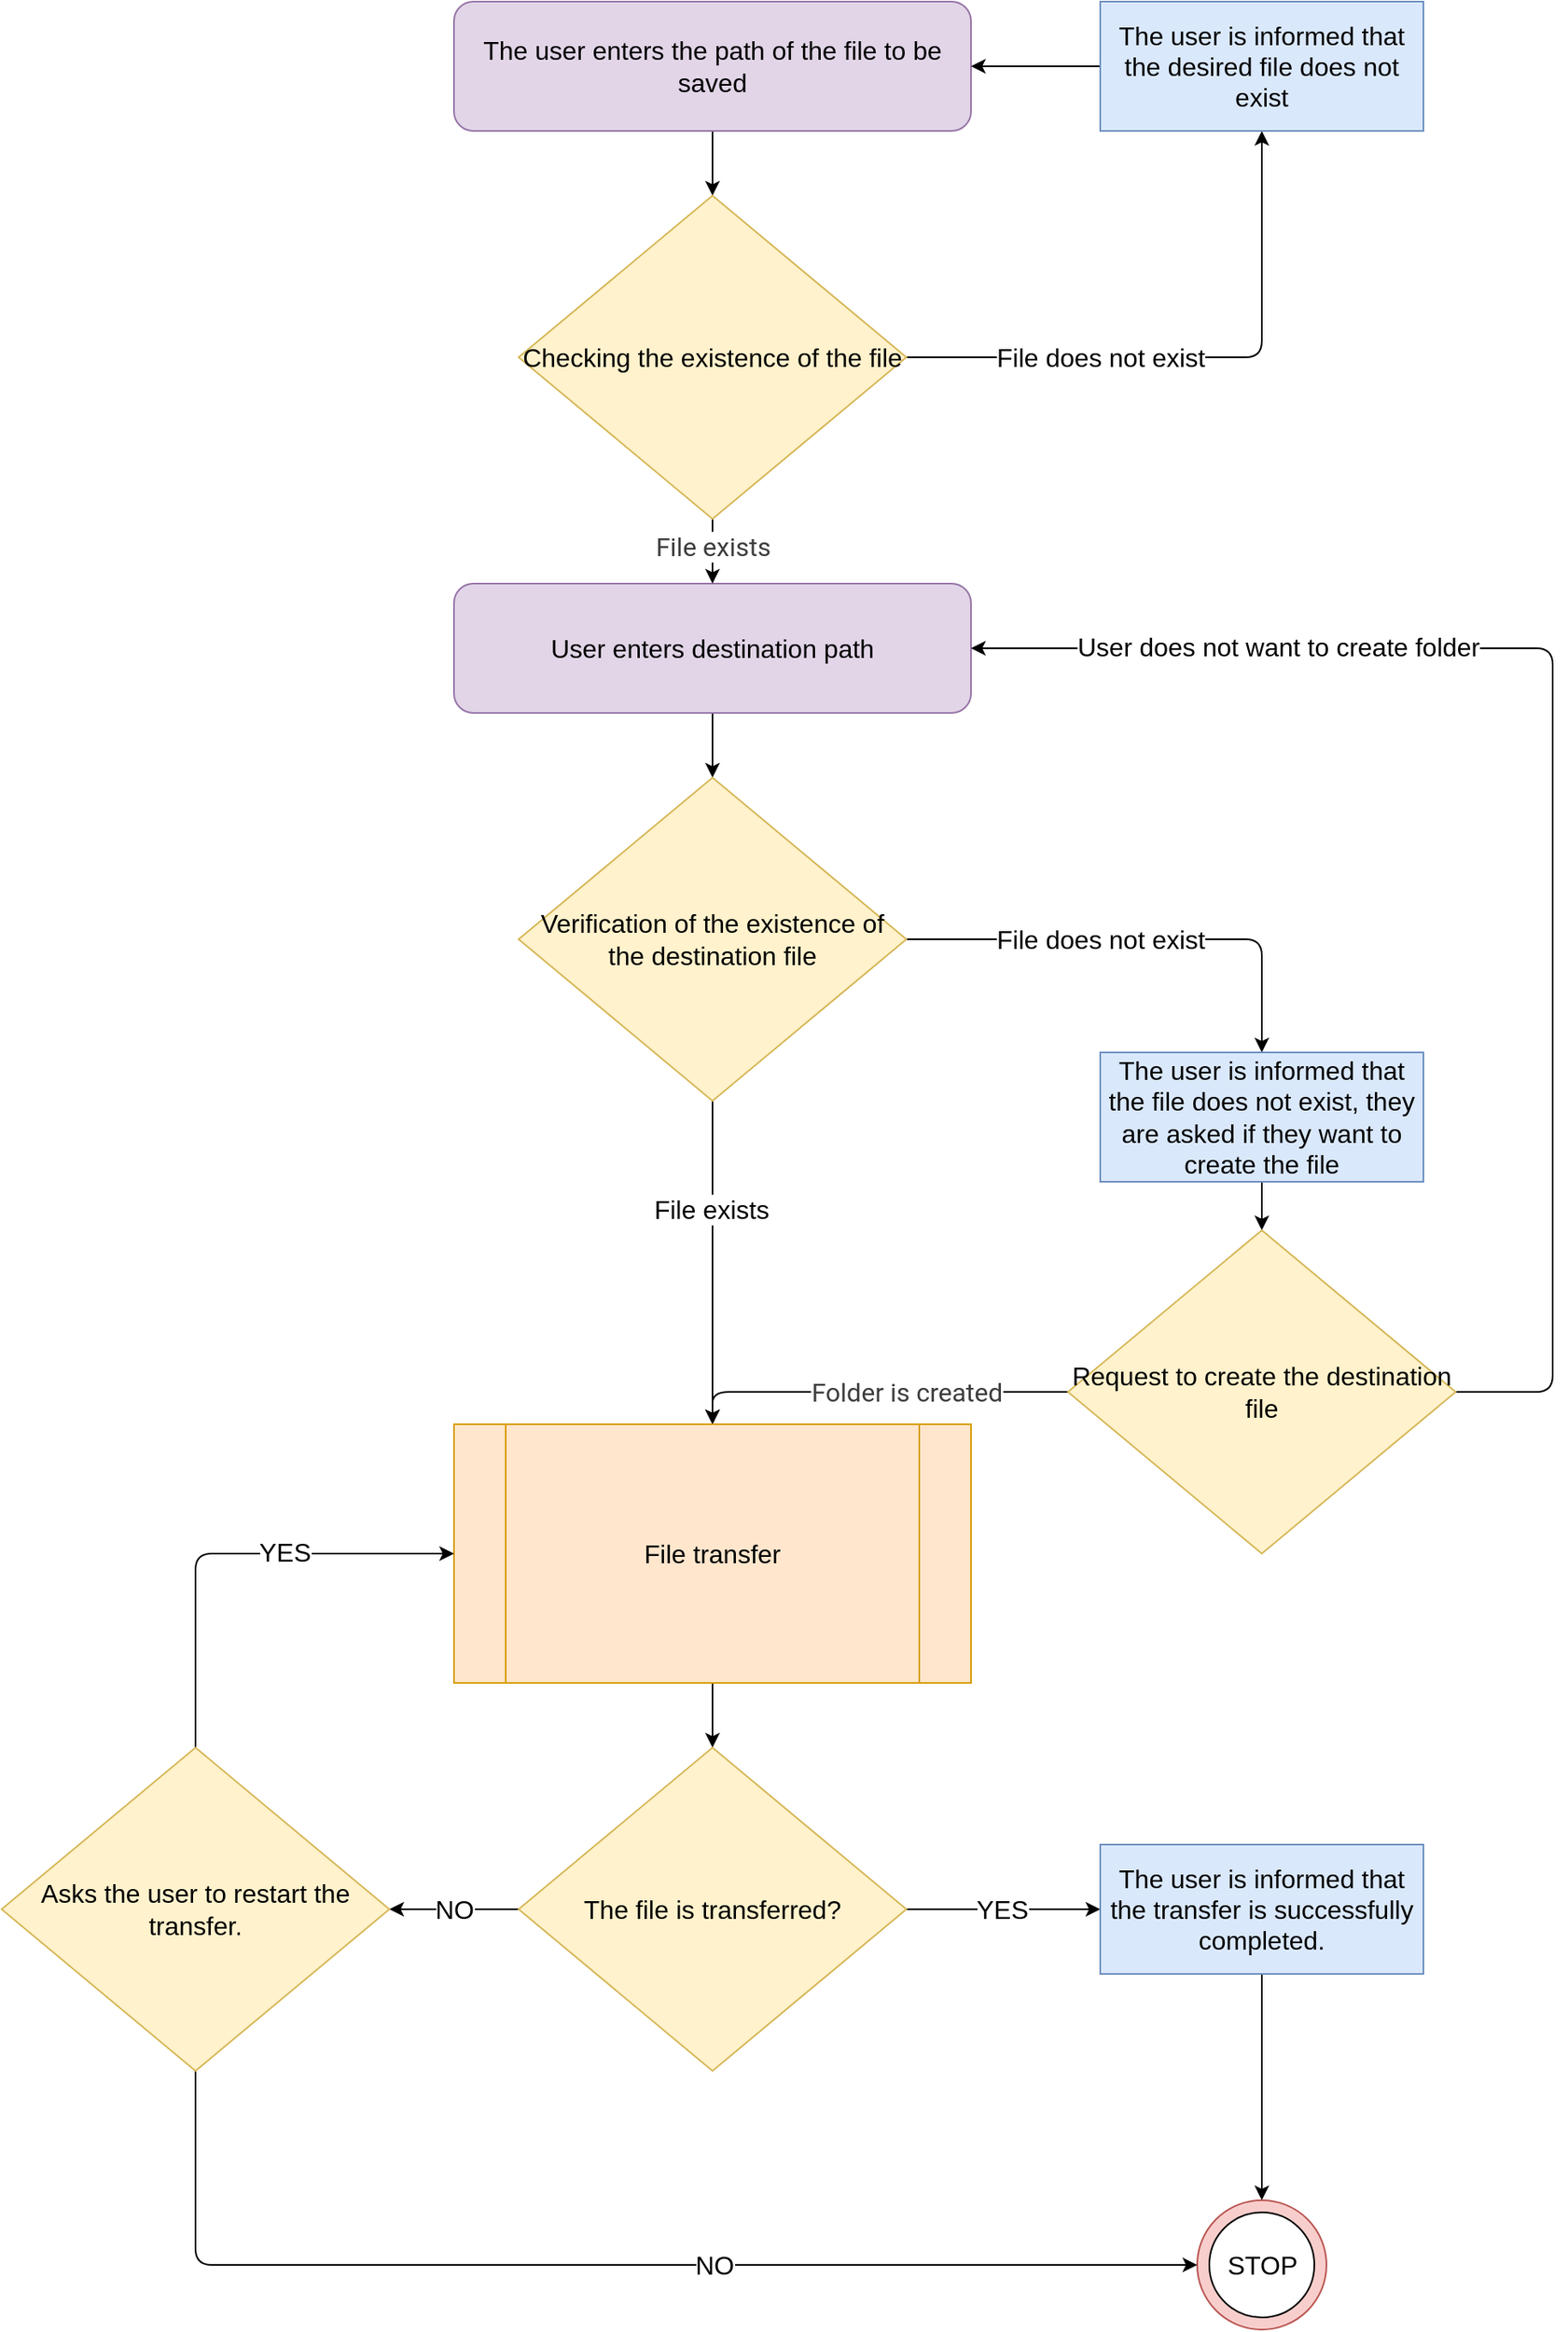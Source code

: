 <mxfile version="15.2.7" type="device"><diagram id="XqvAs0utkrUqX-PgBITl" name="Page-1"><mxGraphModel dx="2031" dy="1174" grid="1" gridSize="10" guides="1" tooltips="1" connect="1" arrows="1" fold="1" page="1" pageScale="1" pageWidth="827" pageHeight="1169" math="0" shadow="0"><root><mxCell id="0"/><mxCell id="1" parent="0"/><mxCell id="8twr_9Waflrh6XLM3XX--6" style="edgeStyle=orthogonalEdgeStyle;rounded=1;orthogonalLoop=1;jettySize=auto;html=1;fontSize=16;" parent="1" source="8twr_9Waflrh6XLM3XX--1" target="8twr_9Waflrh6XLM3XX--5" edge="1"><mxGeometry relative="1" as="geometry"/></mxCell><mxCell id="8twr_9Waflrh6XLM3XX--1" value="The user enters the path of the file to be saved" style="rounded=1;whiteSpace=wrap;html=1;fontSize=16;fillColor=#e1d5e7;strokeColor=#9673a6;" parent="1" vertex="1"><mxGeometry x="280" y="40" width="320" height="80" as="geometry"/></mxCell><mxCell id="8twr_9Waflrh6XLM3XX--18" style="edgeStyle=orthogonalEdgeStyle;rounded=1;orthogonalLoop=1;jettySize=auto;html=1;fontSize=16;" parent="1" source="8twr_9Waflrh6XLM3XX--4" target="8twr_9Waflrh6XLM3XX--14" edge="1"><mxGeometry relative="1" as="geometry"/></mxCell><mxCell id="8twr_9Waflrh6XLM3XX--4" value="User enters destination path" style="rounded=1;whiteSpace=wrap;html=1;fontSize=16;fillColor=#e1d5e7;strokeColor=#9673a6;" parent="1" vertex="1"><mxGeometry x="280" y="400" width="320" height="80" as="geometry"/></mxCell><mxCell id="8twr_9Waflrh6XLM3XX--7" style="edgeStyle=orthogonalEdgeStyle;rounded=1;orthogonalLoop=1;jettySize=auto;html=1;fontSize=16;" parent="1" source="8twr_9Waflrh6XLM3XX--5" target="8twr_9Waflrh6XLM3XX--4" edge="1"><mxGeometry relative="1" as="geometry"/></mxCell><mxCell id="8twr_9Waflrh6XLM3XX--13" value="&lt;span style=&quot;color: rgb(61, 61, 61); font-family: roboto, &amp;quot;helvetica neue&amp;quot;, sans-serif; font-size: 16px;&quot;&gt;File exists&lt;/span&gt;" style="edgeLabel;html=1;align=center;verticalAlign=middle;resizable=0;points=[];fontSize=16;" parent="8twr_9Waflrh6XLM3XX--7" vertex="1" connectable="0"><mxGeometry x="-0.157" y="-1" relative="1" as="geometry"><mxPoint x="1" as="offset"/></mxGeometry></mxCell><mxCell id="8twr_9Waflrh6XLM3XX--9" style="edgeStyle=orthogonalEdgeStyle;rounded=1;orthogonalLoop=1;jettySize=auto;html=1;fontSize=16;" parent="1" source="8twr_9Waflrh6XLM3XX--5" target="8twr_9Waflrh6XLM3XX--8" edge="1"><mxGeometry relative="1" as="geometry"/></mxCell><mxCell id="8twr_9Waflrh6XLM3XX--12" value="File does not exist" style="edgeLabel;html=1;align=center;verticalAlign=middle;resizable=0;points=[];fontSize=16;" parent="8twr_9Waflrh6XLM3XX--9" vertex="1" connectable="0"><mxGeometry x="-0.464" y="2" relative="1" as="geometry"><mxPoint x="23" y="2" as="offset"/></mxGeometry></mxCell><mxCell id="8twr_9Waflrh6XLM3XX--5" value="Checking the existence of the file" style="rhombus;whiteSpace=wrap;html=1;fontSize=16;fillColor=#fff2cc;strokeColor=#d6b656;" parent="1" vertex="1"><mxGeometry x="320" y="160" width="240" height="200" as="geometry"/></mxCell><mxCell id="8twr_9Waflrh6XLM3XX--10" style="edgeStyle=orthogonalEdgeStyle;rounded=1;orthogonalLoop=1;jettySize=auto;html=1;entryX=1;entryY=0.5;entryDx=0;entryDy=0;fontSize=16;" parent="1" source="8twr_9Waflrh6XLM3XX--8" target="8twr_9Waflrh6XLM3XX--1" edge="1"><mxGeometry relative="1" as="geometry"/></mxCell><mxCell id="8twr_9Waflrh6XLM3XX--8" value="The user is informed that the desired file does not exist" style="rounded=0;whiteSpace=wrap;html=1;fontSize=16;fillColor=#dae8fc;strokeColor=#6c8ebf;" parent="1" vertex="1"><mxGeometry x="680" y="40" width="200" height="80" as="geometry"/></mxCell><mxCell id="8twr_9Waflrh6XLM3XX--17" style="edgeStyle=orthogonalEdgeStyle;rounded=1;orthogonalLoop=1;jettySize=auto;html=1;fontSize=16;" parent="1" source="8twr_9Waflrh6XLM3XX--14" target="8twr_9Waflrh6XLM3XX--15" edge="1"><mxGeometry relative="1" as="geometry"><Array as="points"><mxPoint x="780" y="620"/></Array></mxGeometry></mxCell><mxCell id="8twr_9Waflrh6XLM3XX--19" value="File does not exist" style="edgeLabel;html=1;align=center;verticalAlign=middle;resizable=0;points=[];fontSize=16;" parent="8twr_9Waflrh6XLM3XX--17" vertex="1" connectable="0"><mxGeometry x="-0.215" y="-2" relative="1" as="geometry"><mxPoint x="6" y="-2" as="offset"/></mxGeometry></mxCell><mxCell id="8twr_9Waflrh6XLM3XX--26" style="edgeStyle=orthogonalEdgeStyle;rounded=1;orthogonalLoop=1;jettySize=auto;html=1;fontSize=16;" parent="1" source="8twr_9Waflrh6XLM3XX--14" target="8twr_9Waflrh6XLM3XX--24" edge="1"><mxGeometry relative="1" as="geometry"/></mxCell><mxCell id="8twr_9Waflrh6XLM3XX--27" value="File exists" style="edgeLabel;html=1;align=center;verticalAlign=middle;resizable=0;points=[];fontSize=16;" parent="8twr_9Waflrh6XLM3XX--26" vertex="1" connectable="0"><mxGeometry x="-0.331" y="-1" relative="1" as="geometry"><mxPoint as="offset"/></mxGeometry></mxCell><mxCell id="8twr_9Waflrh6XLM3XX--14" value="Verification of the existence of the destination file" style="rhombus;whiteSpace=wrap;html=1;fontSize=16;fillColor=#fff2cc;strokeColor=#d6b656;" parent="1" vertex="1"><mxGeometry x="320" y="520" width="240" height="200" as="geometry"/></mxCell><mxCell id="8twr_9Waflrh6XLM3XX--21" style="edgeStyle=orthogonalEdgeStyle;rounded=1;orthogonalLoop=1;jettySize=auto;html=1;fontSize=16;" parent="1" source="8twr_9Waflrh6XLM3XX--15" target="8twr_9Waflrh6XLM3XX--20" edge="1"><mxGeometry relative="1" as="geometry"/></mxCell><mxCell id="8twr_9Waflrh6XLM3XX--15" value="The user is informed that the file does not exist, they are asked if they want to create the file" style="rounded=0;whiteSpace=wrap;html=1;fontSize=16;fillColor=#dae8fc;strokeColor=#6c8ebf;" parent="1" vertex="1"><mxGeometry x="680" y="690" width="200" height="80" as="geometry"/></mxCell><mxCell id="8twr_9Waflrh6XLM3XX--22" style="edgeStyle=orthogonalEdgeStyle;rounded=1;orthogonalLoop=1;jettySize=auto;html=1;entryX=1;entryY=0.5;entryDx=0;entryDy=0;fontSize=16;" parent="1" source="8twr_9Waflrh6XLM3XX--20" target="8twr_9Waflrh6XLM3XX--4" edge="1"><mxGeometry relative="1" as="geometry"><Array as="points"><mxPoint x="960" y="900"/><mxPoint x="960" y="440"/></Array></mxGeometry></mxCell><mxCell id="8twr_9Waflrh6XLM3XX--23" value="User does not want to create folder" style="edgeLabel;html=1;align=center;verticalAlign=middle;resizable=0;points=[];fontSize=16;" parent="8twr_9Waflrh6XLM3XX--22" vertex="1" connectable="0"><mxGeometry x="0.568" y="-1" relative="1" as="geometry"><mxPoint as="offset"/></mxGeometry></mxCell><mxCell id="8twr_9Waflrh6XLM3XX--25" style="edgeStyle=orthogonalEdgeStyle;rounded=1;orthogonalLoop=1;jettySize=auto;html=1;entryX=0.5;entryY=0;entryDx=0;entryDy=0;fontSize=16;" parent="1" source="8twr_9Waflrh6XLM3XX--20" target="8twr_9Waflrh6XLM3XX--24" edge="1"><mxGeometry relative="1" as="geometry"><Array as="points"><mxPoint x="440" y="900"/></Array></mxGeometry></mxCell><mxCell id="8twr_9Waflrh6XLM3XX--28" value="&lt;span style=&quot;color: rgb(61, 61, 61); font-family: roboto, &amp;quot;helvetica neue&amp;quot;, sans-serif; font-size: 16px;&quot;&gt;Folder is created&lt;/span&gt;" style="edgeLabel;html=1;align=center;verticalAlign=middle;resizable=0;points=[];fontSize=16;" parent="8twr_9Waflrh6XLM3XX--25" vertex="1" connectable="0"><mxGeometry x="0.27" relative="1" as="geometry"><mxPoint x="52" as="offset"/></mxGeometry></mxCell><mxCell id="8twr_9Waflrh6XLM3XX--20" value="Request to create the destination file" style="rhombus;whiteSpace=wrap;html=1;fontSize=16;fillColor=#fff2cc;strokeColor=#d6b656;" parent="1" vertex="1"><mxGeometry x="660" y="800" width="240" height="200" as="geometry"/></mxCell><mxCell id="8twr_9Waflrh6XLM3XX--32" style="edgeStyle=orthogonalEdgeStyle;rounded=1;orthogonalLoop=1;jettySize=auto;html=1;fontSize=16;" parent="1" source="8twr_9Waflrh6XLM3XX--24" target="8twr_9Waflrh6XLM3XX--31" edge="1"><mxGeometry relative="1" as="geometry"/></mxCell><mxCell id="8twr_9Waflrh6XLM3XX--24" value="File transfer" style="shape=process;whiteSpace=wrap;html=1;backgroundOutline=1;fontSize=16;fillColor=#ffe6cc;strokeColor=#d79b00;" parent="1" vertex="1"><mxGeometry x="280" y="920" width="320" height="160" as="geometry"/></mxCell><mxCell id="8twr_9Waflrh6XLM3XX--34" style="edgeStyle=orthogonalEdgeStyle;rounded=1;orthogonalLoop=1;jettySize=auto;html=1;fontSize=16;" parent="1" source="8twr_9Waflrh6XLM3XX--31" target="8twr_9Waflrh6XLM3XX--33" edge="1"><mxGeometry relative="1" as="geometry"/></mxCell><mxCell id="8twr_9Waflrh6XLM3XX--39" value="YES" style="edgeLabel;html=1;align=center;verticalAlign=middle;resizable=0;points=[];fontSize=16;" parent="8twr_9Waflrh6XLM3XX--34" vertex="1" connectable="0"><mxGeometry x="-0.263" y="-1" relative="1" as="geometry"><mxPoint x="15" y="-1" as="offset"/></mxGeometry></mxCell><mxCell id="8twr_9Waflrh6XLM3XX--42" style="edgeStyle=orthogonalEdgeStyle;rounded=1;orthogonalLoop=1;jettySize=auto;html=1;fontSize=16;" parent="1" source="8twr_9Waflrh6XLM3XX--31" target="8twr_9Waflrh6XLM3XX--41" edge="1"><mxGeometry relative="1" as="geometry"/></mxCell><mxCell id="8twr_9Waflrh6XLM3XX--43" value="NO" style="edgeLabel;html=1;align=center;verticalAlign=middle;resizable=0;points=[];fontSize=16;" parent="8twr_9Waflrh6XLM3XX--42" vertex="1" connectable="0"><mxGeometry x="-0.246" y="2" relative="1" as="geometry"><mxPoint x="-10" y="-2" as="offset"/></mxGeometry></mxCell><mxCell id="8twr_9Waflrh6XLM3XX--31" value="The file is transferred?" style="rhombus;whiteSpace=wrap;html=1;fontSize=16;fillColor=#fff2cc;strokeColor=#d6b656;" parent="1" vertex="1"><mxGeometry x="320" y="1120" width="240" height="200" as="geometry"/></mxCell><mxCell id="8twr_9Waflrh6XLM3XX--38" style="edgeStyle=orthogonalEdgeStyle;rounded=1;orthogonalLoop=1;jettySize=auto;html=1;entryX=0.5;entryY=0;entryDx=0;entryDy=0;fontSize=16;" parent="1" source="8twr_9Waflrh6XLM3XX--33" target="8twr_9Waflrh6XLM3XX--35" edge="1"><mxGeometry relative="1" as="geometry"/></mxCell><mxCell id="8twr_9Waflrh6XLM3XX--33" value="The user is informed that the transfer is successfully completed." style="rounded=0;whiteSpace=wrap;html=1;fontSize=16;fillColor=#dae8fc;strokeColor=#6c8ebf;" parent="1" vertex="1"><mxGeometry x="680" y="1180" width="200" height="80" as="geometry"/></mxCell><mxCell id="8twr_9Waflrh6XLM3XX--37" value="" style="group" parent="1" vertex="1" connectable="0"><mxGeometry x="740" y="1400" width="80" height="80" as="geometry"/></mxCell><mxCell id="8twr_9Waflrh6XLM3XX--35" value="" style="ellipse;whiteSpace=wrap;html=1;aspect=fixed;fontSize=16;fillColor=#f8cecc;strokeColor=#b85450;" parent="8twr_9Waflrh6XLM3XX--37" vertex="1"><mxGeometry width="80" height="80" as="geometry"/></mxCell><mxCell id="8twr_9Waflrh6XLM3XX--36" value="STOP" style="ellipse;whiteSpace=wrap;html=1;aspect=fixed;fontSize=16;" parent="8twr_9Waflrh6XLM3XX--37" vertex="1"><mxGeometry x="7.5" y="7.5" width="65" height="65" as="geometry"/></mxCell><mxCell id="8twr_9Waflrh6XLM3XX--44" style="edgeStyle=orthogonalEdgeStyle;rounded=1;orthogonalLoop=1;jettySize=auto;html=1;entryX=0;entryY=0.5;entryDx=0;entryDy=0;fontSize=16;" parent="1" source="8twr_9Waflrh6XLM3XX--41" target="8twr_9Waflrh6XLM3XX--35" edge="1"><mxGeometry relative="1" as="geometry"><Array as="points"><mxPoint x="120" y="1440"/></Array></mxGeometry></mxCell><mxCell id="8twr_9Waflrh6XLM3XX--46" value="NO" style="edgeLabel;html=1;align=center;verticalAlign=middle;resizable=0;points=[];fontSize=16;" parent="8twr_9Waflrh6XLM3XX--44" vertex="1" connectable="0"><mxGeometry x="0.228" y="-3" relative="1" as="geometry"><mxPoint x="-14" y="-3" as="offset"/></mxGeometry></mxCell><mxCell id="8twr_9Waflrh6XLM3XX--45" style="edgeStyle=orthogonalEdgeStyle;rounded=1;orthogonalLoop=1;jettySize=auto;html=1;entryX=0;entryY=0.5;entryDx=0;entryDy=0;fontSize=16;" parent="1" source="8twr_9Waflrh6XLM3XX--41" target="8twr_9Waflrh6XLM3XX--24" edge="1"><mxGeometry relative="1" as="geometry"><Array as="points"><mxPoint x="120" y="1000"/></Array></mxGeometry></mxCell><mxCell id="8twr_9Waflrh6XLM3XX--47" value="YES" style="edgeLabel;html=1;align=center;verticalAlign=middle;resizable=0;points=[];fontSize=16;" parent="8twr_9Waflrh6XLM3XX--45" vertex="1" connectable="0"><mxGeometry x="0.246" y="1" relative="1" as="geometry"><mxPoint as="offset"/></mxGeometry></mxCell><mxCell id="8twr_9Waflrh6XLM3XX--41" value="Asks the user to restart the transfer." style="rhombus;whiteSpace=wrap;html=1;fontSize=16;fillColor=#fff2cc;strokeColor=#d6b656;" parent="1" vertex="1"><mxGeometry y="1120" width="240" height="200" as="geometry"/></mxCell></root></mxGraphModel></diagram></mxfile>